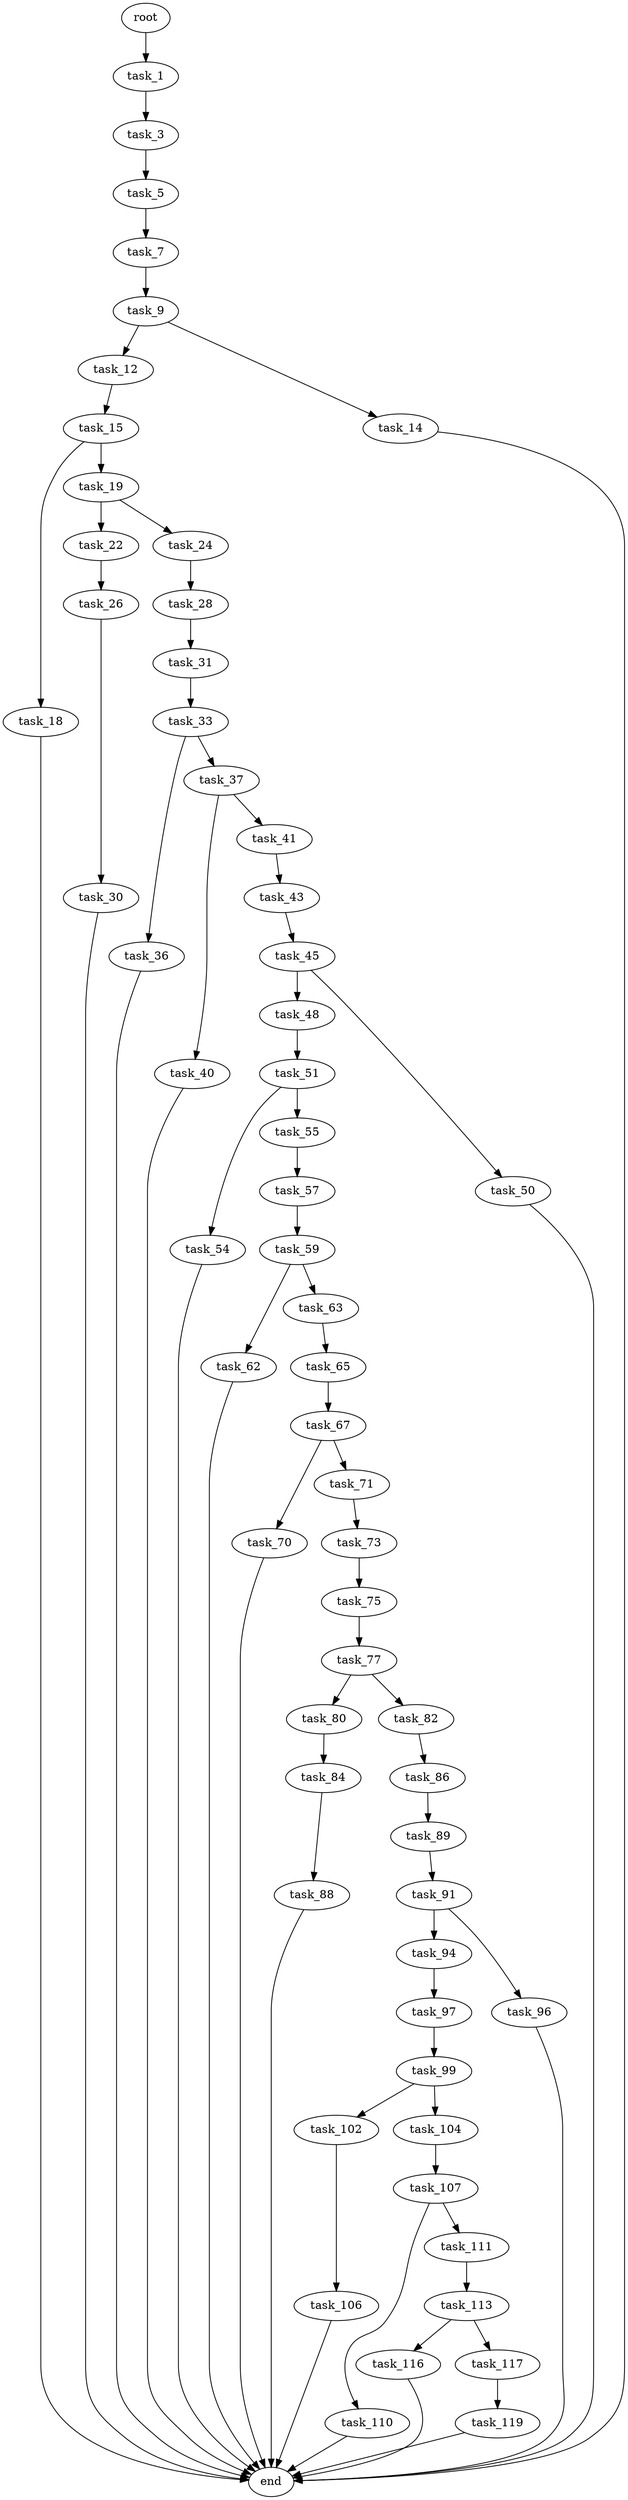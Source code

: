 digraph G {
  root [size="0.000000"];
  task_1 [size="265869995000.000000"];
  task_3 [size="2355033580.000000"];
  task_5 [size="11493696570.000000"];
  task_7 [size="310573417608.000000"];
  task_9 [size="28991029248.000000"];
  task_12 [size="134217728000.000000"];
  task_14 [size="162120059386.000000"];
  task_15 [size="300836562739.000000"];
  task_18 [size="2169178419.000000"];
  task_19 [size="8589934592.000000"];
  task_22 [size="782757789696.000000"];
  task_24 [size="782757789696.000000"];
  task_26 [size="15725569615.000000"];
  task_28 [size="1073741824000.000000"];
  task_30 [size="448267162419.000000"];
  task_31 [size="11238565688.000000"];
  task_33 [size="1073741824000.000000"];
  task_36 [size="368293445632.000000"];
  task_37 [size="14844632642.000000"];
  task_40 [size="3735726086.000000"];
  task_41 [size="16444345751.000000"];
  task_43 [size="231928233984.000000"];
  task_45 [size="134217728000.000000"];
  task_48 [size="68719476736.000000"];
  task_50 [size="398562467263.000000"];
  task_51 [size="60101648154.000000"];
  task_54 [size="11834767704.000000"];
  task_55 [size="782757789696.000000"];
  task_57 [size="324811429104.000000"];
  task_59 [size="92531709125.000000"];
  task_62 [size="1073741824000.000000"];
  task_63 [size="8589934592.000000"];
  task_65 [size="549755813888.000000"];
  task_67 [size="6765968018.000000"];
  task_70 [size="368293445632.000000"];
  task_71 [size="7235653683.000000"];
  task_73 [size="283085141062.000000"];
  task_75 [size="7408097420.000000"];
  task_77 [size="68719476736.000000"];
  task_80 [size="231928233984.000000"];
  task_82 [size="549755813888.000000"];
  task_84 [size="68719476736.000000"];
  task_86 [size="1073741824000.000000"];
  task_88 [size="792450991923.000000"];
  task_89 [size="265757235653.000000"];
  task_91 [size="2949068458.000000"];
  task_94 [size="867595086471.000000"];
  task_96 [size="15189014558.000000"];
  task_97 [size="20438135831.000000"];
  task_99 [size="15715813730.000000"];
  task_102 [size="28991029248.000000"];
  task_104 [size="18753541814.000000"];
  task_106 [size="7030359068.000000"];
  task_107 [size="297935864806.000000"];
  task_110 [size="23914514942.000000"];
  task_111 [size="231928233984.000000"];
  task_113 [size="90674129688.000000"];
  task_116 [size="30070799986.000000"];
  task_117 [size="549755813888.000000"];
  task_119 [size="24908015923.000000"];
  end [size="0.000000"];

  root -> task_1 [size="1.000000"];
  task_1 -> task_3 [size="209715200.000000"];
  task_3 -> task_5 [size="75497472.000000"];
  task_5 -> task_7 [size="209715200.000000"];
  task_7 -> task_9 [size="679477248.000000"];
  task_9 -> task_12 [size="75497472.000000"];
  task_9 -> task_14 [size="75497472.000000"];
  task_12 -> task_15 [size="209715200.000000"];
  task_14 -> end [size="1.000000"];
  task_15 -> task_18 [size="536870912.000000"];
  task_15 -> task_19 [size="536870912.000000"];
  task_18 -> end [size="1.000000"];
  task_19 -> task_22 [size="33554432.000000"];
  task_19 -> task_24 [size="33554432.000000"];
  task_22 -> task_26 [size="679477248.000000"];
  task_24 -> task_28 [size="679477248.000000"];
  task_26 -> task_30 [size="679477248.000000"];
  task_28 -> task_31 [size="838860800.000000"];
  task_30 -> end [size="1.000000"];
  task_31 -> task_33 [size="209715200.000000"];
  task_33 -> task_36 [size="838860800.000000"];
  task_33 -> task_37 [size="838860800.000000"];
  task_36 -> end [size="1.000000"];
  task_37 -> task_40 [size="301989888.000000"];
  task_37 -> task_41 [size="301989888.000000"];
  task_40 -> end [size="1.000000"];
  task_41 -> task_43 [size="679477248.000000"];
  task_43 -> task_45 [size="301989888.000000"];
  task_45 -> task_48 [size="209715200.000000"];
  task_45 -> task_50 [size="209715200.000000"];
  task_48 -> task_51 [size="134217728.000000"];
  task_50 -> end [size="1.000000"];
  task_51 -> task_54 [size="75497472.000000"];
  task_51 -> task_55 [size="75497472.000000"];
  task_54 -> end [size="1.000000"];
  task_55 -> task_57 [size="679477248.000000"];
  task_57 -> task_59 [size="301989888.000000"];
  task_59 -> task_62 [size="209715200.000000"];
  task_59 -> task_63 [size="209715200.000000"];
  task_62 -> end [size="1.000000"];
  task_63 -> task_65 [size="33554432.000000"];
  task_65 -> task_67 [size="536870912.000000"];
  task_67 -> task_70 [size="134217728.000000"];
  task_67 -> task_71 [size="134217728.000000"];
  task_70 -> end [size="1.000000"];
  task_71 -> task_73 [size="411041792.000000"];
  task_73 -> task_75 [size="679477248.000000"];
  task_75 -> task_77 [size="536870912.000000"];
  task_77 -> task_80 [size="134217728.000000"];
  task_77 -> task_82 [size="134217728.000000"];
  task_80 -> task_84 [size="301989888.000000"];
  task_82 -> task_86 [size="536870912.000000"];
  task_84 -> task_88 [size="134217728.000000"];
  task_86 -> task_89 [size="838860800.000000"];
  task_88 -> end [size="1.000000"];
  task_89 -> task_91 [size="411041792.000000"];
  task_91 -> task_94 [size="301989888.000000"];
  task_91 -> task_96 [size="301989888.000000"];
  task_94 -> task_97 [size="536870912.000000"];
  task_96 -> end [size="1.000000"];
  task_97 -> task_99 [size="679477248.000000"];
  task_99 -> task_102 [size="838860800.000000"];
  task_99 -> task_104 [size="838860800.000000"];
  task_102 -> task_106 [size="75497472.000000"];
  task_104 -> task_107 [size="411041792.000000"];
  task_106 -> end [size="1.000000"];
  task_107 -> task_110 [size="411041792.000000"];
  task_107 -> task_111 [size="411041792.000000"];
  task_110 -> end [size="1.000000"];
  task_111 -> task_113 [size="301989888.000000"];
  task_113 -> task_116 [size="75497472.000000"];
  task_113 -> task_117 [size="75497472.000000"];
  task_116 -> end [size="1.000000"];
  task_117 -> task_119 [size="536870912.000000"];
  task_119 -> end [size="1.000000"];
}
